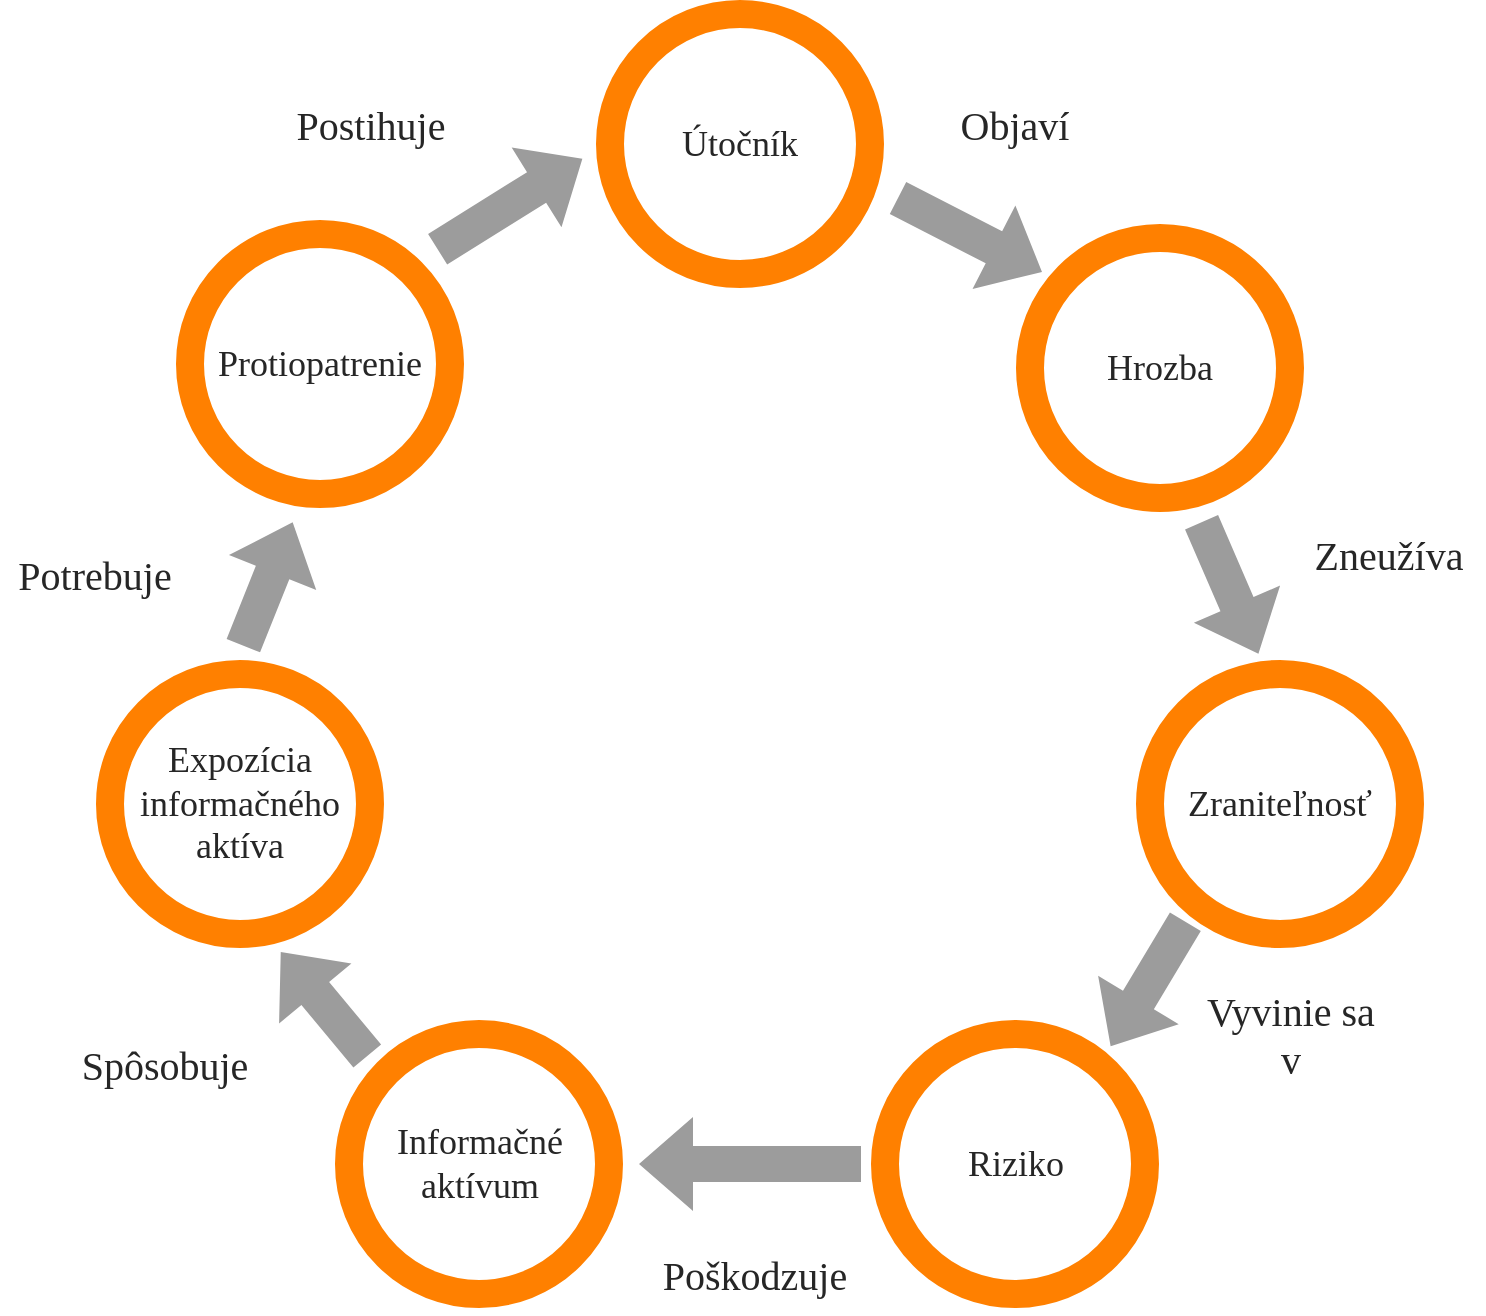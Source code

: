 <mxfile version="12.3.2" type="device" pages="1"><diagram id="P14XLoxm5kwDIDtlkHK1" name="Page-1"><mxGraphModel dx="1422" dy="824" grid="1" gridSize="10" guides="1" tooltips="1" connect="1" arrows="1" fold="1" page="1" pageScale="1" pageWidth="827" pageHeight="1169" math="0" shadow="0"><root><mxCell id="0"/><mxCell id="1" parent="0"/><mxCell id="r0DfNPbKt5wDCBW_aair-8" value="" style="shape=flexArrow;endArrow=classic;html=1;fontFamily=Vafle VUT;fontStyle=0;fontSize=16;fillColor=#9C9C9C;strokeColor=none;strokeWidth=9;" parent="1" edge="1"><mxGeometry width="50" height="50" relative="1" as="geometry"><mxPoint x="470" y="130" as="sourcePoint"/><mxPoint x="550" y="171" as="targetPoint"/></mxGeometry></mxCell><mxCell id="r0DfNPbKt5wDCBW_aair-9" value="" style="shape=flexArrow;endArrow=classic;html=1;fontFamily=Vafle VUT;fontStyle=0;fontSize=16;strokeColor=none;fillColor=#9C9C9C;strokeWidth=9;" parent="1" edge="1"><mxGeometry width="50" height="50" relative="1" as="geometry"><mxPoint x="624" y="290" as="sourcePoint"/><mxPoint x="656" y="364" as="targetPoint"/></mxGeometry></mxCell><mxCell id="r0DfNPbKt5wDCBW_aair-10" value="" style="shape=flexArrow;endArrow=classic;html=1;fontFamily=Vafle VUT;fontStyle=0;fontSize=16;strokeColor=none;fillColor=#9C9C9C;strokeWidth=9;" parent="1" edge="1"><mxGeometry width="50" height="50" relative="1" as="geometry"><mxPoint x="620" y="490" as="sourcePoint"/><mxPoint x="578" y="560" as="targetPoint"/></mxGeometry></mxCell><mxCell id="r0DfNPbKt5wDCBW_aair-11" value="" style="shape=flexArrow;endArrow=classic;html=1;fontFamily=Vafle VUT;fontStyle=0;fontSize=16;strokeColor=none;fillColor=#9C9C9C;strokeWidth=9;" parent="1" edge="1"><mxGeometry width="50" height="50" relative="1" as="geometry"><mxPoint x="460" y="615" as="sourcePoint"/><mxPoint x="340" y="615" as="targetPoint"/></mxGeometry></mxCell><mxCell id="r0DfNPbKt5wDCBW_aair-12" value="" style="shape=flexArrow;endArrow=classic;html=1;fontFamily=Vafle VUT;fontStyle=0;fontSize=16;strokeColor=none;fillColor=#9C9C9C;strokeWidth=9;" parent="1" edge="1"><mxGeometry width="50" height="50" relative="1" as="geometry"><mxPoint x="211.5" y="564.5" as="sourcePoint"/><mxPoint x="162.5" y="505.5" as="targetPoint"/></mxGeometry></mxCell><mxCell id="r0DfNPbKt5wDCBW_aair-13" value="" style="shape=flexArrow;endArrow=classic;html=1;fontFamily=Vafle VUT;fontStyle=0;fontSize=16;strokeColor=none;fillColor=#9C9C9C;strokeWidth=9;" parent="1" edge="1"><mxGeometry width="50" height="50" relative="1" as="geometry"><mxPoint x="240" y="160" as="sourcePoint"/><mxPoint x="320" y="110" as="targetPoint"/></mxGeometry></mxCell><mxCell id="r0DfNPbKt5wDCBW_aair-14" value="" style="shape=flexArrow;endArrow=classic;html=1;fontFamily=Vafle VUT;fontStyle=0;fontSize=16;strokeColor=none;fillColor=#9C9C9C;strokeWidth=9;" parent="1" edge="1"><mxGeometry width="50" height="50" relative="1" as="geometry"><mxPoint x="145" y="360" as="sourcePoint"/><mxPoint x="173" y="290" as="targetPoint"/></mxGeometry></mxCell><mxCell id="r0DfNPbKt5wDCBW_aair-15" value="Objaví" style="text;html=1;strokeColor=none;fillColor=none;align=center;verticalAlign=middle;whiteSpace=wrap;rounded=0;fontFamily=Vafle VUT;fontStyle=0;fontSize=20;fontColor=#262626;" parent="1" vertex="1"><mxGeometry x="485" y="75" width="95" height="40" as="geometry"/></mxCell><mxCell id="r0DfNPbKt5wDCBW_aair-16" value="Vyvinie sa v" style="text;html=1;strokeColor=none;fillColor=none;align=center;verticalAlign=middle;whiteSpace=wrap;rounded=0;fontFamily=Vafle VUT;fontStyle=0;fontSize=20;fontColor=#262626;" parent="1" vertex="1"><mxGeometry x="622.5" y="530" width="95" height="40" as="geometry"/></mxCell><mxCell id="r0DfNPbKt5wDCBW_aair-17" value="Poškodzuje" style="text;html=1;strokeColor=none;fillColor=none;align=center;verticalAlign=middle;whiteSpace=wrap;rounded=0;fontFamily=Vafle VUT;fontStyle=0;fontSize=20;fontColor=#262626;" parent="1" vertex="1"><mxGeometry x="355" y="650" width="95" height="40" as="geometry"/></mxCell><mxCell id="r0DfNPbKt5wDCBW_aair-18" value="Spôsobuje" style="text;html=1;strokeColor=none;fillColor=none;align=center;verticalAlign=middle;whiteSpace=wrap;rounded=0;fontFamily=Vafle VUT;fontStyle=0;fontSize=20;fontColor=#262626;" parent="1" vertex="1"><mxGeometry x="60" y="544.5" width="95" height="40" as="geometry"/></mxCell><mxCell id="r0DfNPbKt5wDCBW_aair-19" value="Potrebuje" style="text;html=1;strokeColor=none;fillColor=none;align=center;verticalAlign=middle;whiteSpace=wrap;rounded=0;fontFamily=Vafle VUT;fontStyle=0;fontSize=20;fontColor=#262626;" parent="1" vertex="1"><mxGeometry x="25" y="300" width="95" height="40" as="geometry"/></mxCell><mxCell id="r0DfNPbKt5wDCBW_aair-20" value="Postihuje" style="text;html=1;strokeColor=none;fillColor=none;align=center;verticalAlign=middle;whiteSpace=wrap;rounded=0;fontFamily=Vafle VUT;fontStyle=0;fontSize=20;fontColor=#262626;" parent="1" vertex="1"><mxGeometry x="162.5" y="75" width="95" height="40" as="geometry"/></mxCell><mxCell id="r0DfNPbKt5wDCBW_aair-21" value="Zneužíva" style="text;html=1;strokeColor=none;fillColor=none;align=center;verticalAlign=middle;whiteSpace=wrap;rounded=0;fontFamily=Vafle VUT;fontStyle=0;fontSize=20;fontColor=#262626;" parent="1" vertex="1"><mxGeometry x="672" y="290" width="95" height="40" as="geometry"/></mxCell><mxCell id="r0DfNPbKt5wDCBW_aair-1" value="&lt;font style=&quot;font-size: 18px&quot;&gt;Útočník&lt;/font&gt;" style="ellipse;whiteSpace=wrap;html=1;aspect=fixed;fontFamily=Vafle VUT;fontStyle=0;fontSize=16;strokeColor=#FF8000;strokeWidth=14;fontColor=#262626;" parent="1" vertex="1"><mxGeometry x="330" y="40" width="130" height="130" as="geometry"/></mxCell><mxCell id="r0DfNPbKt5wDCBW_aair-2" value="&lt;font style=&quot;font-size: 18px&quot;&gt;Hrozba&lt;/font&gt;" style="ellipse;whiteSpace=wrap;html=1;aspect=fixed;fontFamily=Vafle VUT;fontStyle=0;fontSize=16;strokeColor=#FF8000;strokeWidth=14;fontColor=#262626;" parent="1" vertex="1"><mxGeometry x="540" y="152" width="130" height="130" as="geometry"/></mxCell><mxCell id="r0DfNPbKt5wDCBW_aair-3" value="&lt;font style=&quot;font-size: 18px&quot;&gt;Zraniteľnosť&lt;/font&gt;" style="ellipse;whiteSpace=wrap;html=1;aspect=fixed;fontFamily=Vafle VUT;fontStyle=0;fontSize=16;strokeColor=#FF8000;strokeWidth=14;fontColor=#262626;" parent="1" vertex="1"><mxGeometry x="600" y="370" width="130" height="130" as="geometry"/></mxCell><mxCell id="r0DfNPbKt5wDCBW_aair-4" value="&lt;font style=&quot;font-size: 18px&quot;&gt;Riziko&lt;/font&gt;" style="ellipse;whiteSpace=wrap;html=1;aspect=fixed;fontFamily=Vafle VUT;fontStyle=0;fontSize=16;strokeColor=#FF8000;strokeWidth=14;fontColor=#262626;" parent="1" vertex="1"><mxGeometry x="467.5" y="550" width="130" height="130" as="geometry"/></mxCell><mxCell id="r0DfNPbKt5wDCBW_aair-5" value="&lt;font style=&quot;font-size: 18px&quot;&gt;Informačné &lt;br&gt;aktívum&lt;/font&gt;" style="ellipse;whiteSpace=wrap;html=1;aspect=fixed;fontFamily=Vafle VUT;fontStyle=0;fontSize=16;strokeColor=#FF8000;strokeWidth=14;fontColor=#262626;" parent="1" vertex="1"><mxGeometry x="199.5" y="550" width="130" height="130" as="geometry"/></mxCell><mxCell id="r0DfNPbKt5wDCBW_aair-6" value="&lt;font style=&quot;font-size: 18px&quot;&gt;Expozícia informačného aktíva&lt;/font&gt;" style="ellipse;whiteSpace=wrap;html=1;aspect=fixed;fontFamily=Vafle VUT;fontStyle=0;fontSize=16;strokeColor=#FF8000;strokeWidth=14;fontColor=#262626;" parent="1" vertex="1"><mxGeometry x="80" y="370" width="130" height="130" as="geometry"/></mxCell><mxCell id="r0DfNPbKt5wDCBW_aair-7" value="&lt;font style=&quot;font-size: 18px&quot;&gt;Protiopatrenie&lt;/font&gt;" style="ellipse;whiteSpace=wrap;html=1;aspect=fixed;fontFamily=Vafle VUT;fontStyle=0;fontSize=16;strokeColor=#FF8000;strokeWidth=14;fontColor=#262626;" parent="1" vertex="1"><mxGeometry x="120" y="150" width="130" height="130" as="geometry"/></mxCell></root></mxGraphModel></diagram></mxfile>